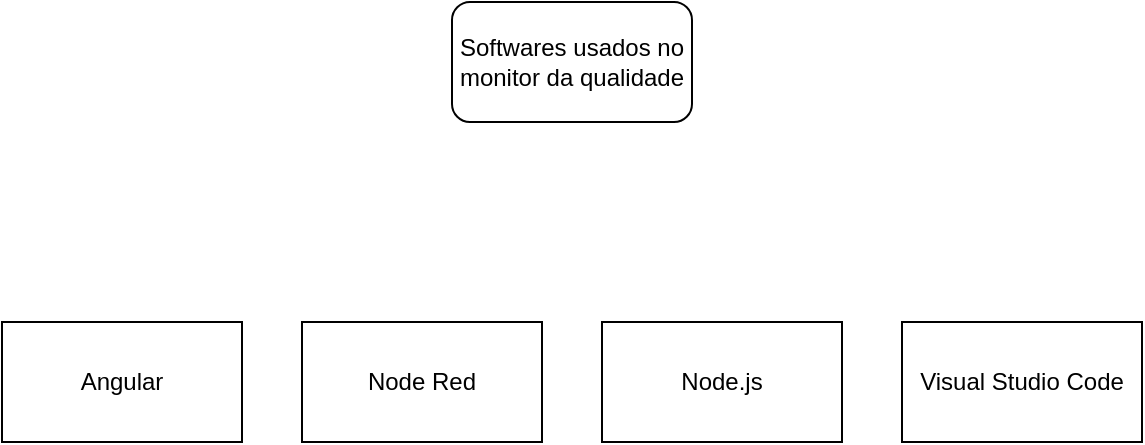 <mxfile version="15.3.7" type="github">
  <diagram id="47n4Y8sOGw6-hErnnHWG" name="Page-1">
    <mxGraphModel dx="1422" dy="794" grid="1" gridSize="10" guides="1" tooltips="1" connect="1" arrows="1" fold="1" page="1" pageScale="1" pageWidth="827" pageHeight="1169" math="0" shadow="0">
      <root>
        <mxCell id="0" />
        <mxCell id="1" parent="0" />
        <mxCell id="d2TPlh5LYEapJYd7O0Vw-1" value="Softwares usados no monitor da qualidade" style="rounded=1;whiteSpace=wrap;html=1;" vertex="1" parent="1">
          <mxGeometry x="320" y="50" width="120" height="60" as="geometry" />
        </mxCell>
        <mxCell id="d2TPlh5LYEapJYd7O0Vw-2" value="Visual Studio Code" style="rounded=0;whiteSpace=wrap;html=1;" vertex="1" parent="1">
          <mxGeometry x="545" y="210" width="120" height="60" as="geometry" />
        </mxCell>
        <mxCell id="d2TPlh5LYEapJYd7O0Vw-3" value="Node.js" style="rounded=0;whiteSpace=wrap;html=1;" vertex="1" parent="1">
          <mxGeometry x="395" y="210" width="120" height="60" as="geometry" />
        </mxCell>
        <mxCell id="d2TPlh5LYEapJYd7O0Vw-4" value="Node Red" style="rounded=0;whiteSpace=wrap;html=1;" vertex="1" parent="1">
          <mxGeometry x="245" y="210" width="120" height="60" as="geometry" />
        </mxCell>
        <mxCell id="d2TPlh5LYEapJYd7O0Vw-6" value="Angular" style="rounded=0;whiteSpace=wrap;html=1;" vertex="1" parent="1">
          <mxGeometry x="95" y="210" width="120" height="60" as="geometry" />
        </mxCell>
      </root>
    </mxGraphModel>
  </diagram>
</mxfile>
